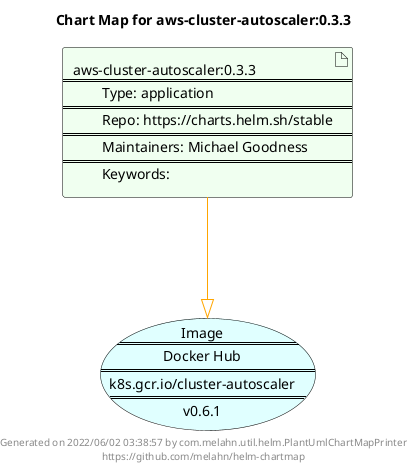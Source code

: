 @startuml
skinparam linetype ortho
skinparam backgroundColor white
skinparam usecaseBorderColor black
skinparam usecaseArrowColor LightSlateGray
skinparam artifactBorderColor black
skinparam artifactArrowColor LightSlateGray

title Chart Map for aws-cluster-autoscaler:0.3.3

'There is one referenced Helm Chart
artifact "aws-cluster-autoscaler:0.3.3\n====\n\tType: application\n====\n\tRepo: https://charts.helm.sh/stable\n====\n\tMaintainers: Michael Goodness\n====\n\tKeywords: " as aws_cluster_autoscaler_0_3_3 #HoneyDew

'There is one referenced Docker Image
usecase "Image\n====\nDocker Hub\n====\nk8s.gcr.io/cluster-autoscaler\n====\nv0.6.1" as k8s_gcr_io_cluster_autoscaler_v0_6_1 #LightCyan

'Chart Dependencies
aws_cluster_autoscaler_0_3_3--[#orange]-|>k8s_gcr_io_cluster_autoscaler_v0_6_1

center footer Generated on 2022/06/02 03:38:57 by com.melahn.util.helm.PlantUmlChartMapPrinter\nhttps://github.com/melahn/helm-chartmap
@enduml
